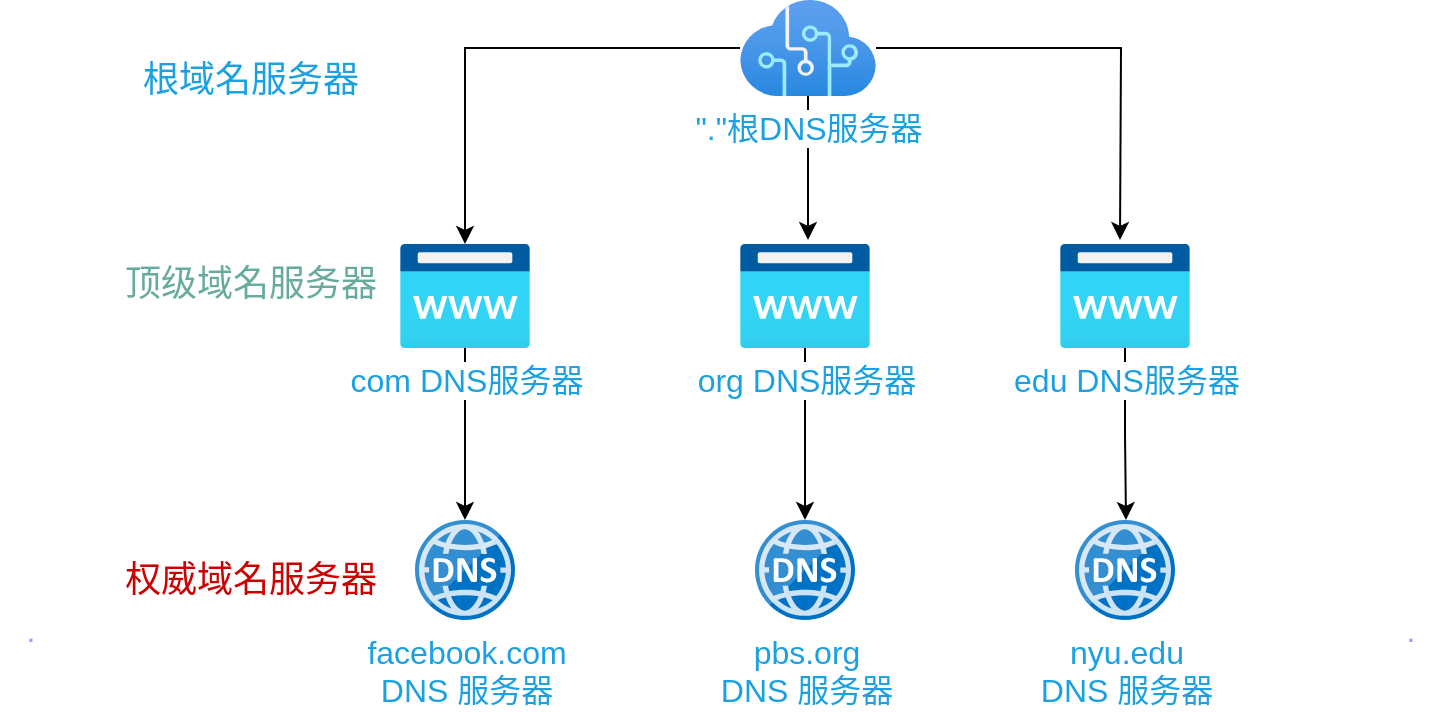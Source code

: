 <mxfile version="20.5.3" type="github">
  <diagram id="eCHaqAdTofoHEWZYrXQT" name="第 1 页">
    <mxGraphModel dx="1038" dy="539" grid="1" gridSize="10" guides="1" tooltips="1" connect="1" arrows="1" fold="1" page="1" pageScale="1" pageWidth="827" pageHeight="1169" math="0" shadow="0">
      <root>
        <mxCell id="0" />
        <mxCell id="1" parent="0" />
        <mxCell id="GeqgyGRexY3p-APIAECZ-12" style="edgeStyle=orthogonalEdgeStyle;rounded=0;orthogonalLoop=1;jettySize=auto;html=1;fontSize=16;fontColor=#9999FF;" parent="1" source="GeqgyGRexY3p-APIAECZ-1" target="GeqgyGRexY3p-APIAECZ-6" edge="1">
          <mxGeometry relative="1" as="geometry" />
        </mxCell>
        <mxCell id="GeqgyGRexY3p-APIAECZ-16" style="edgeStyle=orthogonalEdgeStyle;rounded=0;orthogonalLoop=1;jettySize=auto;html=1;fontSize=16;fontColor=#9999FF;" parent="1" source="GeqgyGRexY3p-APIAECZ-1" edge="1">
          <mxGeometry relative="1" as="geometry">
            <mxPoint x="404" y="180" as="targetPoint" />
          </mxGeometry>
        </mxCell>
        <mxCell id="GeqgyGRexY3p-APIAECZ-18" style="edgeStyle=orthogonalEdgeStyle;rounded=0;orthogonalLoop=1;jettySize=auto;html=1;fontSize=16;fontColor=#9999FF;" parent="1" source="GeqgyGRexY3p-APIAECZ-1" edge="1">
          <mxGeometry relative="1" as="geometry">
            <mxPoint x="560" y="180" as="targetPoint" />
          </mxGeometry>
        </mxCell>
        <mxCell id="GeqgyGRexY3p-APIAECZ-1" value="&lt;font color=&quot;#1ba1e2&quot; style=&quot;font-size: 16px;&quot;&gt;&quot;.&quot;根DNS服务器&lt;/font&gt;" style="aspect=fixed;html=1;points=[];align=center;image;fontSize=12;image=img/lib/azure2/ai_machine_learning/Cognitive_Services.svg;" parent="1" vertex="1">
          <mxGeometry x="370" y="60" width="68" height="48" as="geometry" />
        </mxCell>
        <mxCell id="GeqgyGRexY3p-APIAECZ-2" value="&lt;font style=&quot;font-size: 18px;&quot;&gt;根域名服务器&lt;/font&gt;" style="text;html=1;resizable=0;autosize=1;align=center;verticalAlign=middle;points=[];fillColor=none;strokeColor=none;rounded=0;fontColor=#1BA1E2;" parent="1" vertex="1">
          <mxGeometry x="60" y="80" width="130" height="40" as="geometry" />
        </mxCell>
        <mxCell id="GeqgyGRexY3p-APIAECZ-4" value="&lt;font style=&quot;font-size: 16px;&quot;&gt;&lt;font color=&quot;#1ba1e2&quot;&gt;facebook.com&lt;br&gt;DNS 服务器&lt;/font&gt;&lt;br&gt;&lt;/font&gt;" style="sketch=0;aspect=fixed;html=1;points=[];align=center;image;fontSize=12;image=img/lib/mscae/DNS.svg;fontColor=#7EA6E0;" parent="1" vertex="1">
          <mxGeometry x="207.5" y="320" width="50" height="50" as="geometry" />
        </mxCell>
        <mxCell id="GeqgyGRexY3p-APIAECZ-21" style="edgeStyle=orthogonalEdgeStyle;rounded=0;orthogonalLoop=1;jettySize=auto;html=1;fontSize=16;fontColor=#9999FF;" parent="1" source="GeqgyGRexY3p-APIAECZ-5" target="GeqgyGRexY3p-APIAECZ-19" edge="1">
          <mxGeometry relative="1" as="geometry">
            <mxPoint x="402.5" y="284" as="targetPoint" />
          </mxGeometry>
        </mxCell>
        <mxCell id="GeqgyGRexY3p-APIAECZ-5" value="&lt;font color=&quot;#1ba1e2&quot; style=&quot;font-size: 16px;&quot;&gt;org DNS服务器&lt;/font&gt;" style="aspect=fixed;html=1;points=[];align=center;image;fontSize=12;image=img/lib/azure2/app_services/App_Service_Domains.svg;fontColor=#7EA6E0;" parent="1" vertex="1">
          <mxGeometry x="370" y="182" width="65" height="52" as="geometry" />
        </mxCell>
        <mxCell id="GeqgyGRexY3p-APIAECZ-11" style="edgeStyle=orthogonalEdgeStyle;rounded=0;orthogonalLoop=1;jettySize=auto;html=1;fontSize=16;fontColor=#9999FF;" parent="1" source="GeqgyGRexY3p-APIAECZ-6" target="GeqgyGRexY3p-APIAECZ-4" edge="1">
          <mxGeometry relative="1" as="geometry">
            <mxPoint x="233" y="300" as="targetPoint" />
          </mxGeometry>
        </mxCell>
        <mxCell id="GeqgyGRexY3p-APIAECZ-6" value="&lt;font color=&quot;#1ba1e2&quot; style=&quot;font-size: 16px;&quot;&gt;com DNS服务器&lt;/font&gt;" style="aspect=fixed;html=1;points=[];align=center;image;fontSize=12;image=img/lib/azure2/app_services/App_Service_Domains.svg;fontColor=#7EA6E0;" parent="1" vertex="1">
          <mxGeometry x="200" y="182" width="65" height="52" as="geometry" />
        </mxCell>
        <mxCell id="GeqgyGRexY3p-APIAECZ-26" style="edgeStyle=orthogonalEdgeStyle;rounded=0;orthogonalLoop=1;jettySize=auto;html=1;fontSize=16;fontColor=#9999FF;entryX=0.51;entryY=0;entryDx=0;entryDy=0;entryPerimeter=0;" parent="1" source="GeqgyGRexY3p-APIAECZ-7" target="GeqgyGRexY3p-APIAECZ-22" edge="1">
          <mxGeometry relative="1" as="geometry">
            <mxPoint x="562.5" y="274" as="targetPoint" />
          </mxGeometry>
        </mxCell>
        <mxCell id="GeqgyGRexY3p-APIAECZ-7" value="&lt;font color=&quot;#1ba1e2&quot; style=&quot;font-size: 16px;&quot;&gt;edu DNS服务器&lt;/font&gt;" style="aspect=fixed;html=1;points=[];align=center;image;fontSize=12;image=img/lib/azure2/app_services/App_Service_Domains.svg;fontColor=#7EA6E0;" parent="1" vertex="1">
          <mxGeometry x="530" y="182" width="65" height="52" as="geometry" />
        </mxCell>
        <mxCell id="GeqgyGRexY3p-APIAECZ-8" value="&lt;font color=&quot;#67ab9f&quot; style=&quot;font-size: 18px;&quot;&gt;顶级域名服务器&lt;/font&gt;" style="text;html=1;resizable=0;autosize=1;align=center;verticalAlign=middle;points=[];fillColor=none;strokeColor=none;rounded=0;fontColor=#1BA1E2;" parent="1" vertex="1">
          <mxGeometry x="50" y="182" width="150" height="40" as="geometry" />
        </mxCell>
        <mxCell id="GeqgyGRexY3p-APIAECZ-9" value="&lt;font color=&quot;#cc0000&quot; style=&quot;font-size: 18px;&quot;&gt;权威域名服务器&lt;/font&gt;" style="text;html=1;resizable=0;autosize=1;align=center;verticalAlign=middle;points=[];fillColor=none;strokeColor=none;rounded=0;fontColor=#1BA1E2;" parent="1" vertex="1">
          <mxGeometry x="50" y="330" width="150" height="40" as="geometry" />
        </mxCell>
        <mxCell id="GeqgyGRexY3p-APIAECZ-19" value="&lt;font style=&quot;font-size: 16px;&quot;&gt;&lt;font color=&quot;#1ba1e2&quot;&gt;pbs.org&lt;br&gt;DNS 服务器&lt;/font&gt;&lt;br&gt;&lt;/font&gt;" style="sketch=0;aspect=fixed;html=1;points=[];align=center;image;fontSize=12;image=img/lib/mscae/DNS.svg;fontColor=#7EA6E0;" parent="1" vertex="1">
          <mxGeometry x="377.5" y="320" width="50" height="50" as="geometry" />
        </mxCell>
        <mxCell id="GeqgyGRexY3p-APIAECZ-22" value="&lt;font style=&quot;font-size: 16px;&quot;&gt;&lt;font color=&quot;#1ba1e2&quot;&gt;nyu.edu&lt;br&gt;DNS 服务器&lt;/font&gt;&lt;br&gt;&lt;/font&gt;" style="sketch=0;aspect=fixed;html=1;points=[];align=center;image;fontSize=12;image=img/lib/mscae/DNS.svg;fontColor=#7EA6E0;" parent="1" vertex="1">
          <mxGeometry x="537.5" y="320" width="50" height="50" as="geometry" />
        </mxCell>
        <mxCell id="GeqgyGRexY3p-APIAECZ-27" value="." style="text;html=1;resizable=0;autosize=1;align=center;verticalAlign=middle;points=[];fillColor=none;strokeColor=none;rounded=0;fontSize=16;fontColor=#9999FF;" parent="1" vertex="1">
          <mxGeometry x="690" y="360" width="30" height="30" as="geometry" />
        </mxCell>
        <mxCell id="GeqgyGRexY3p-APIAECZ-28" value="." style="text;html=1;resizable=0;autosize=1;align=center;verticalAlign=middle;points=[];fillColor=none;strokeColor=none;rounded=0;fontSize=16;fontColor=#9999FF;" parent="1" vertex="1">
          <mxGeometry y="360" width="30" height="30" as="geometry" />
        </mxCell>
      </root>
    </mxGraphModel>
  </diagram>
</mxfile>
